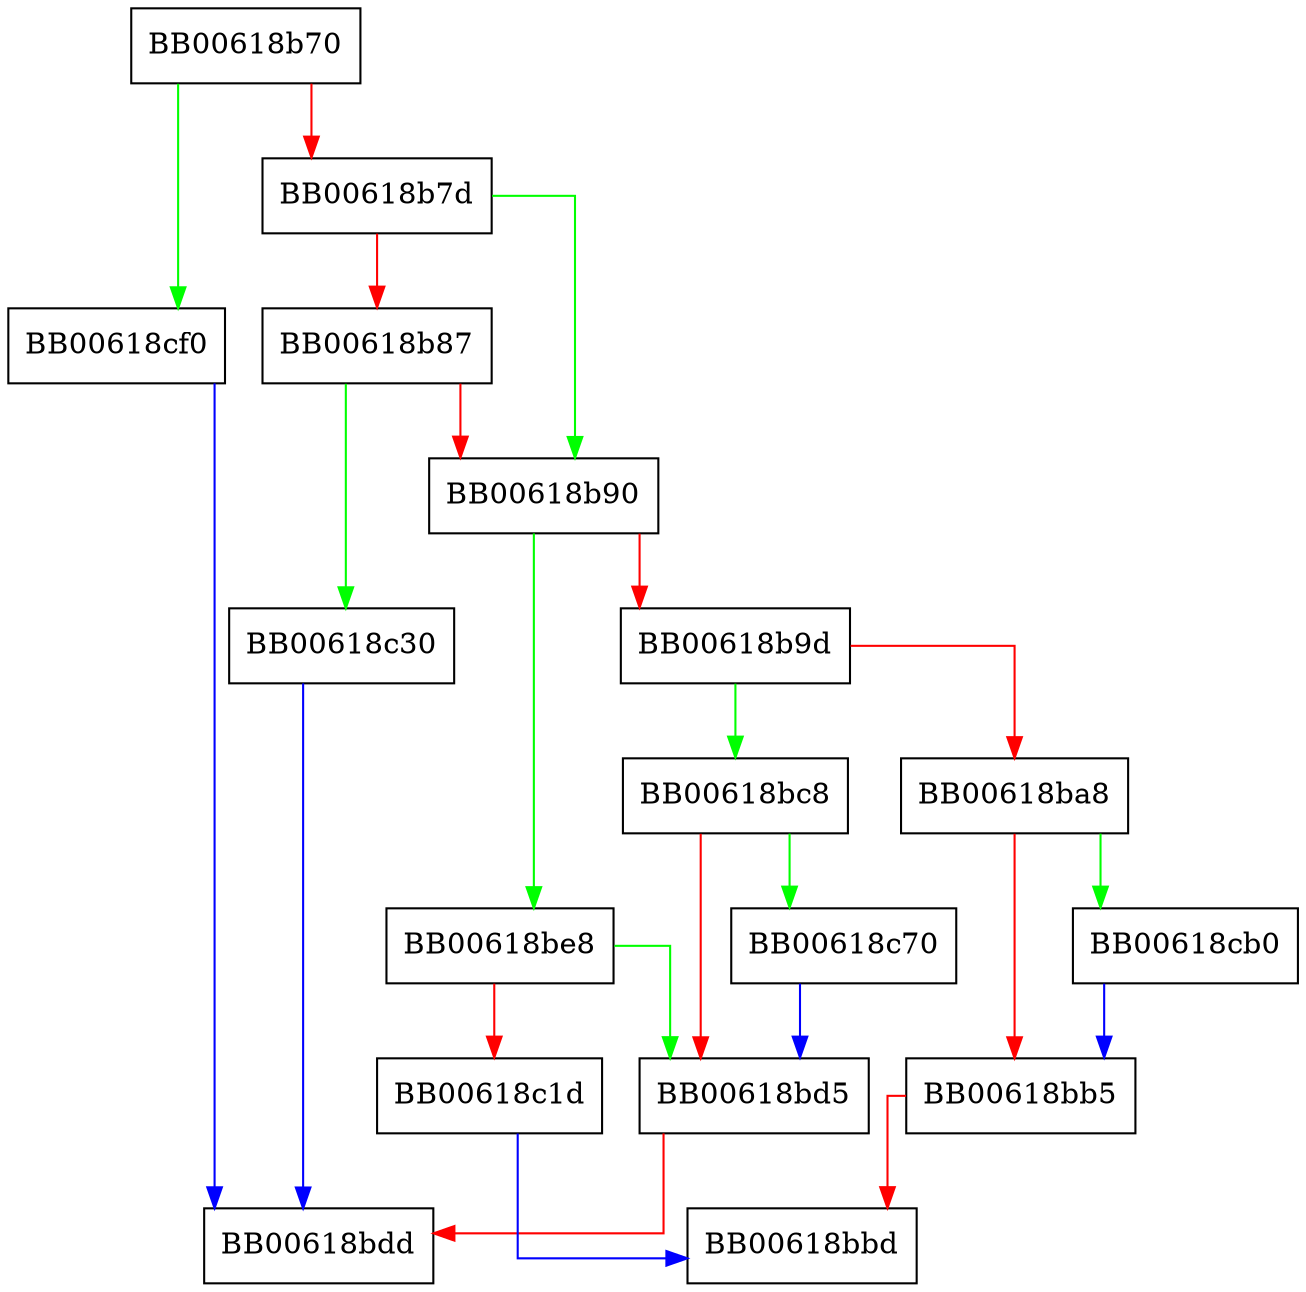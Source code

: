 digraph evp_pkey_new0_key {
  node [shape="box"];
  graph [splines=ortho];
  BB00618b70 -> BB00618cf0 [color="green"];
  BB00618b70 -> BB00618b7d [color="red"];
  BB00618b7d -> BB00618b90 [color="green"];
  BB00618b7d -> BB00618b87 [color="red"];
  BB00618b87 -> BB00618c30 [color="green"];
  BB00618b87 -> BB00618b90 [color="red"];
  BB00618b90 -> BB00618be8 [color="green"];
  BB00618b90 -> BB00618b9d [color="red"];
  BB00618b9d -> BB00618bc8 [color="green"];
  BB00618b9d -> BB00618ba8 [color="red"];
  BB00618ba8 -> BB00618cb0 [color="green"];
  BB00618ba8 -> BB00618bb5 [color="red"];
  BB00618bb5 -> BB00618bbd [color="red"];
  BB00618bc8 -> BB00618c70 [color="green"];
  BB00618bc8 -> BB00618bd5 [color="red"];
  BB00618bd5 -> BB00618bdd [color="red"];
  BB00618be8 -> BB00618bd5 [color="green"];
  BB00618be8 -> BB00618c1d [color="red"];
  BB00618c1d -> BB00618bbd [color="blue"];
  BB00618c30 -> BB00618bdd [color="blue"];
  BB00618c70 -> BB00618bd5 [color="blue"];
  BB00618cb0 -> BB00618bb5 [color="blue"];
  BB00618cf0 -> BB00618bdd [color="blue"];
}